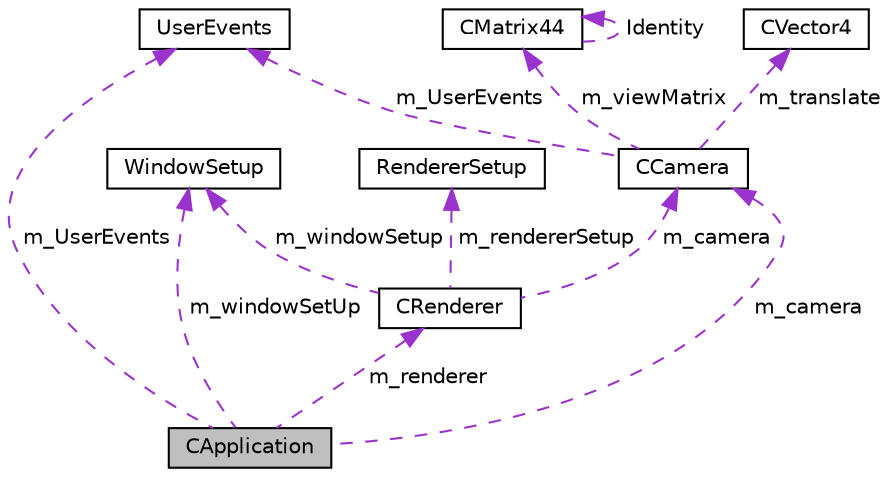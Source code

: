 digraph "CApplication"
{
  edge [fontname="Helvetica",fontsize="10",labelfontname="Helvetica",labelfontsize="10"];
  node [fontname="Helvetica",fontsize="10",shape=record];
  Node1 [label="CApplication",height=0.2,width=0.4,color="black", fillcolor="grey75", style="filled" fontcolor="black"];
  Node2 -> Node1 [dir="back",color="darkorchid3",fontsize="10",style="dashed",label=" m_windowSetUp" ,fontname="Helvetica"];
  Node2 [label="WindowSetup",height=0.2,width=0.4,color="black", fillcolor="white", style="filled",URL="$struct_window_setup.html"];
  Node3 -> Node1 [dir="back",color="darkorchid3",fontsize="10",style="dashed",label=" m_UserEvents" ,fontname="Helvetica"];
  Node3 [label="UserEvents",height=0.2,width=0.4,color="black", fillcolor="white", style="filled",URL="$struct_user_events.html"];
  Node4 -> Node1 [dir="back",color="darkorchid3",fontsize="10",style="dashed",label=" m_camera" ,fontname="Helvetica"];
  Node4 [label="CCamera",height=0.2,width=0.4,color="black", fillcolor="white", style="filled",URL="$class_c_camera.html"];
  Node3 -> Node4 [dir="back",color="darkorchid3",fontsize="10",style="dashed",label=" m_UserEvents" ,fontname="Helvetica"];
  Node5 -> Node4 [dir="back",color="darkorchid3",fontsize="10",style="dashed",label=" m_viewMatrix" ,fontname="Helvetica"];
  Node5 [label="CMatrix44",height=0.2,width=0.4,color="black", fillcolor="white", style="filled",URL="$class_c_matrix44.html",tooltip="[SmrCoreMath] define float 4*4 Matrix"];
  Node5 -> Node5 [dir="back",color="darkorchid3",fontsize="10",style="dashed",label=" Identity" ,fontname="Helvetica"];
  Node6 -> Node4 [dir="back",color="darkorchid3",fontsize="10",style="dashed",label=" m_translate" ,fontname="Helvetica"];
  Node6 [label="CVector4",height=0.2,width=0.4,color="black", fillcolor="white", style="filled",URL="$class_c_vector4.html"];
  Node7 -> Node1 [dir="back",color="darkorchid3",fontsize="10",style="dashed",label=" m_renderer" ,fontname="Helvetica"];
  Node7 [label="CRenderer",height=0.2,width=0.4,color="black", fillcolor="white", style="filled",URL="$class_c_renderer.html"];
  Node2 -> Node7 [dir="back",color="darkorchid3",fontsize="10",style="dashed",label=" m_windowSetup" ,fontname="Helvetica"];
  Node4 -> Node7 [dir="back",color="darkorchid3",fontsize="10",style="dashed",label=" m_camera" ,fontname="Helvetica"];
  Node8 -> Node7 [dir="back",color="darkorchid3",fontsize="10",style="dashed",label=" m_rendererSetup" ,fontname="Helvetica"];
  Node8 [label="RendererSetup",height=0.2,width=0.4,color="black", fillcolor="white", style="filled",URL="$struct_renderer_setup.html"];
}
